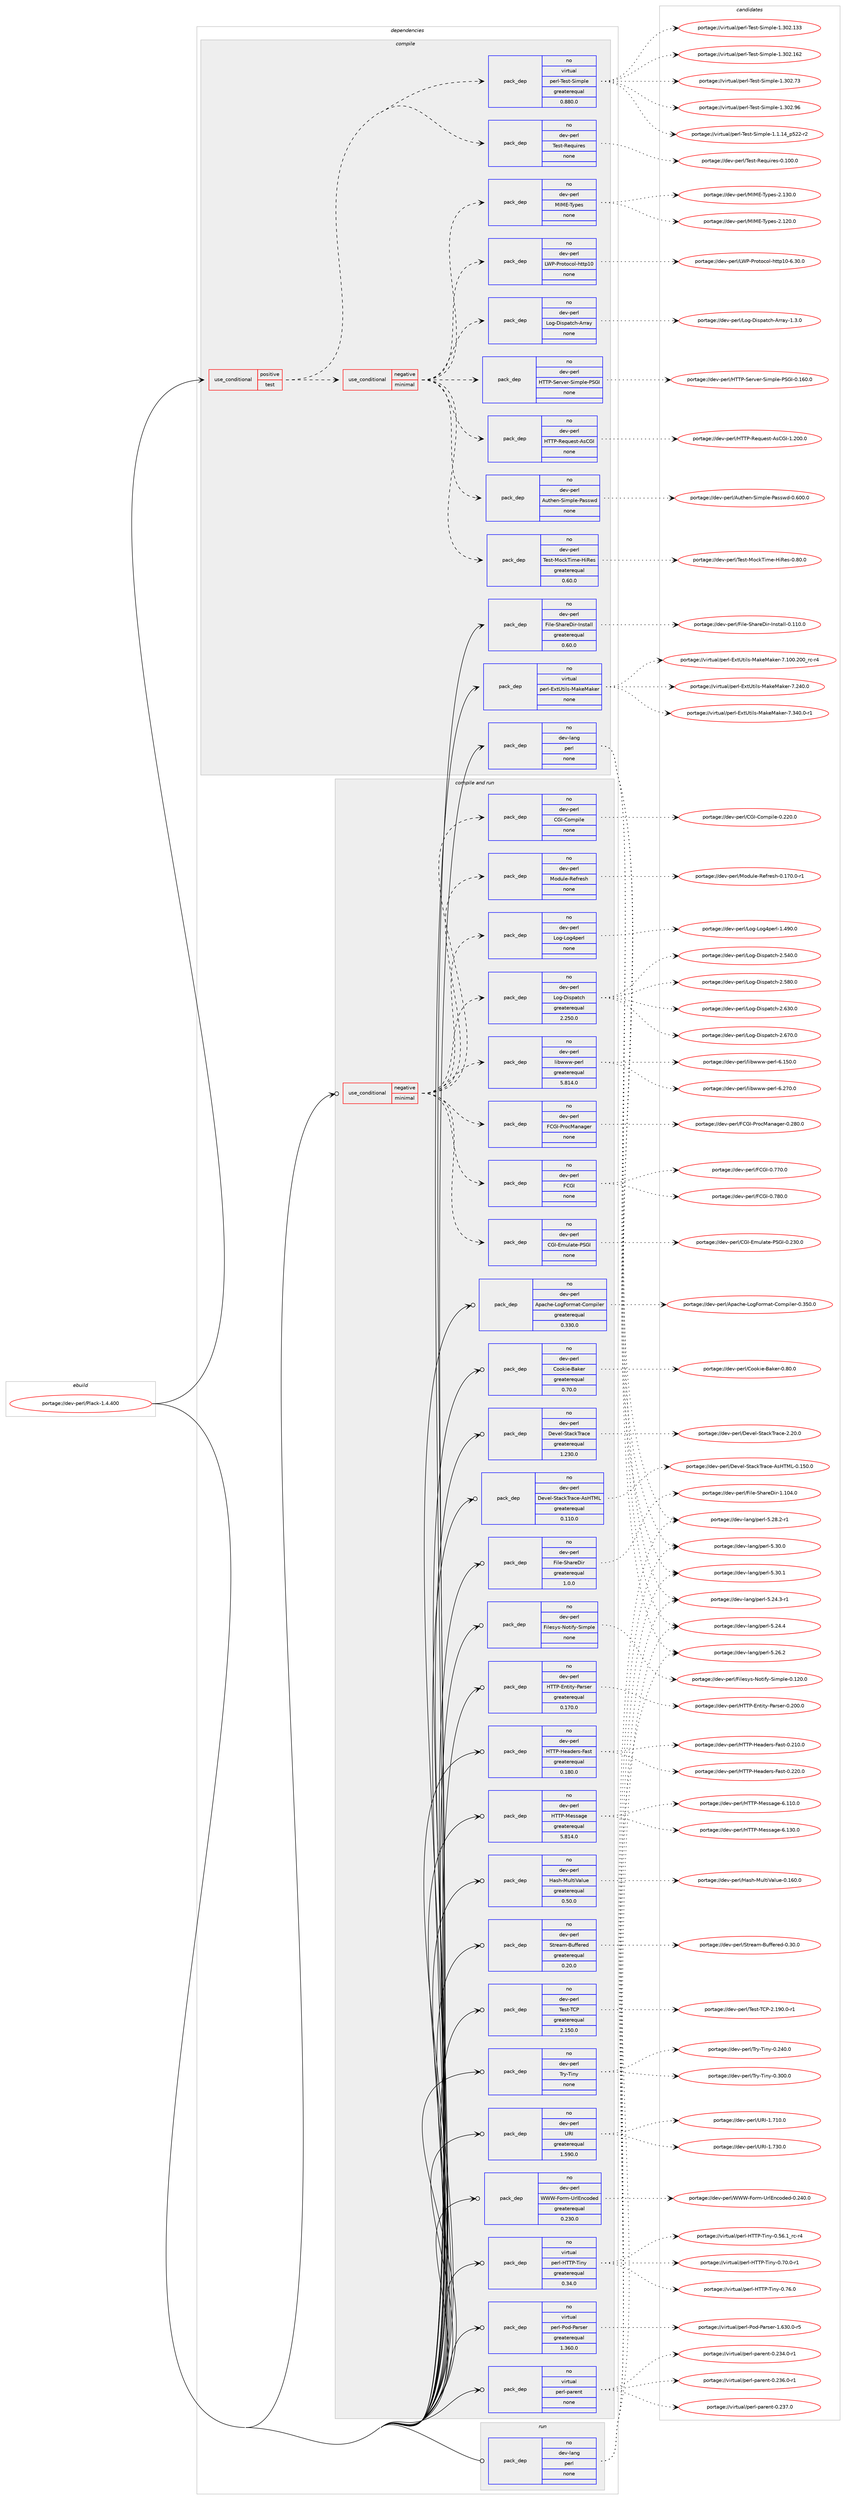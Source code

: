 digraph prolog {

# *************
# Graph options
# *************

newrank=true;
concentrate=true;
compound=true;
graph [rankdir=LR,fontname=Helvetica,fontsize=10,ranksep=1.5];#, ranksep=2.5, nodesep=0.2];
edge  [arrowhead=vee];
node  [fontname=Helvetica,fontsize=10];

# **********
# The ebuild
# **********

subgraph cluster_leftcol {
color=gray;
rank=same;
label=<<i>ebuild</i>>;
id [label="portage://dev-perl/Plack-1.4.400", color=red, width=4, href="../dev-perl/Plack-1.4.400.svg"];
}

# ****************
# The dependencies
# ****************

subgraph cluster_midcol {
color=gray;
label=<<i>dependencies</i>>;
subgraph cluster_compile {
fillcolor="#eeeeee";
style=filled;
label=<<i>compile</i>>;
subgraph cond23510 {
dependency119393 [label=<<TABLE BORDER="0" CELLBORDER="1" CELLSPACING="0" CELLPADDING="4"><TR><TD ROWSPAN="3" CELLPADDING="10">use_conditional</TD></TR><TR><TD>positive</TD></TR><TR><TD>test</TD></TR></TABLE>>, shape=none, color=red];
subgraph cond23511 {
dependency119394 [label=<<TABLE BORDER="0" CELLBORDER="1" CELLSPACING="0" CELLPADDING="4"><TR><TD ROWSPAN="3" CELLPADDING="10">use_conditional</TD></TR><TR><TD>negative</TD></TR><TR><TD>minimal</TD></TR></TABLE>>, shape=none, color=red];
subgraph pack92689 {
dependency119395 [label=<<TABLE BORDER="0" CELLBORDER="1" CELLSPACING="0" CELLPADDING="4" WIDTH="220"><TR><TD ROWSPAN="6" CELLPADDING="30">pack_dep</TD></TR><TR><TD WIDTH="110">no</TD></TR><TR><TD>dev-perl</TD></TR><TR><TD>Authen-Simple-Passwd</TD></TR><TR><TD>none</TD></TR><TR><TD></TD></TR></TABLE>>, shape=none, color=blue];
}
dependency119394:e -> dependency119395:w [weight=20,style="dashed",arrowhead="vee"];
subgraph pack92690 {
dependency119396 [label=<<TABLE BORDER="0" CELLBORDER="1" CELLSPACING="0" CELLPADDING="4" WIDTH="220"><TR><TD ROWSPAN="6" CELLPADDING="30">pack_dep</TD></TR><TR><TD WIDTH="110">no</TD></TR><TR><TD>dev-perl</TD></TR><TR><TD>HTTP-Request-AsCGI</TD></TR><TR><TD>none</TD></TR><TR><TD></TD></TR></TABLE>>, shape=none, color=blue];
}
dependency119394:e -> dependency119396:w [weight=20,style="dashed",arrowhead="vee"];
subgraph pack92691 {
dependency119397 [label=<<TABLE BORDER="0" CELLBORDER="1" CELLSPACING="0" CELLPADDING="4" WIDTH="220"><TR><TD ROWSPAN="6" CELLPADDING="30">pack_dep</TD></TR><TR><TD WIDTH="110">no</TD></TR><TR><TD>dev-perl</TD></TR><TR><TD>HTTP-Server-Simple-PSGI</TD></TR><TR><TD>none</TD></TR><TR><TD></TD></TR></TABLE>>, shape=none, color=blue];
}
dependency119394:e -> dependency119397:w [weight=20,style="dashed",arrowhead="vee"];
subgraph pack92692 {
dependency119398 [label=<<TABLE BORDER="0" CELLBORDER="1" CELLSPACING="0" CELLPADDING="4" WIDTH="220"><TR><TD ROWSPAN="6" CELLPADDING="30">pack_dep</TD></TR><TR><TD WIDTH="110">no</TD></TR><TR><TD>dev-perl</TD></TR><TR><TD>Log-Dispatch-Array</TD></TR><TR><TD>none</TD></TR><TR><TD></TD></TR></TABLE>>, shape=none, color=blue];
}
dependency119394:e -> dependency119398:w [weight=20,style="dashed",arrowhead="vee"];
subgraph pack92693 {
dependency119399 [label=<<TABLE BORDER="0" CELLBORDER="1" CELLSPACING="0" CELLPADDING="4" WIDTH="220"><TR><TD ROWSPAN="6" CELLPADDING="30">pack_dep</TD></TR><TR><TD WIDTH="110">no</TD></TR><TR><TD>dev-perl</TD></TR><TR><TD>LWP-Protocol-http10</TD></TR><TR><TD>none</TD></TR><TR><TD></TD></TR></TABLE>>, shape=none, color=blue];
}
dependency119394:e -> dependency119399:w [weight=20,style="dashed",arrowhead="vee"];
subgraph pack92694 {
dependency119400 [label=<<TABLE BORDER="0" CELLBORDER="1" CELLSPACING="0" CELLPADDING="4" WIDTH="220"><TR><TD ROWSPAN="6" CELLPADDING="30">pack_dep</TD></TR><TR><TD WIDTH="110">no</TD></TR><TR><TD>dev-perl</TD></TR><TR><TD>MIME-Types</TD></TR><TR><TD>none</TD></TR><TR><TD></TD></TR></TABLE>>, shape=none, color=blue];
}
dependency119394:e -> dependency119400:w [weight=20,style="dashed",arrowhead="vee"];
subgraph pack92695 {
dependency119401 [label=<<TABLE BORDER="0" CELLBORDER="1" CELLSPACING="0" CELLPADDING="4" WIDTH="220"><TR><TD ROWSPAN="6" CELLPADDING="30">pack_dep</TD></TR><TR><TD WIDTH="110">no</TD></TR><TR><TD>dev-perl</TD></TR><TR><TD>Test-MockTime-HiRes</TD></TR><TR><TD>greaterequal</TD></TR><TR><TD>0.60.0</TD></TR></TABLE>>, shape=none, color=blue];
}
dependency119394:e -> dependency119401:w [weight=20,style="dashed",arrowhead="vee"];
}
dependency119393:e -> dependency119394:w [weight=20,style="dashed",arrowhead="vee"];
subgraph pack92696 {
dependency119402 [label=<<TABLE BORDER="0" CELLBORDER="1" CELLSPACING="0" CELLPADDING="4" WIDTH="220"><TR><TD ROWSPAN="6" CELLPADDING="30">pack_dep</TD></TR><TR><TD WIDTH="110">no</TD></TR><TR><TD>dev-perl</TD></TR><TR><TD>Test-Requires</TD></TR><TR><TD>none</TD></TR><TR><TD></TD></TR></TABLE>>, shape=none, color=blue];
}
dependency119393:e -> dependency119402:w [weight=20,style="dashed",arrowhead="vee"];
subgraph pack92697 {
dependency119403 [label=<<TABLE BORDER="0" CELLBORDER="1" CELLSPACING="0" CELLPADDING="4" WIDTH="220"><TR><TD ROWSPAN="6" CELLPADDING="30">pack_dep</TD></TR><TR><TD WIDTH="110">no</TD></TR><TR><TD>virtual</TD></TR><TR><TD>perl-Test-Simple</TD></TR><TR><TD>greaterequal</TD></TR><TR><TD>0.880.0</TD></TR></TABLE>>, shape=none, color=blue];
}
dependency119393:e -> dependency119403:w [weight=20,style="dashed",arrowhead="vee"];
}
id:e -> dependency119393:w [weight=20,style="solid",arrowhead="vee"];
subgraph pack92698 {
dependency119404 [label=<<TABLE BORDER="0" CELLBORDER="1" CELLSPACING="0" CELLPADDING="4" WIDTH="220"><TR><TD ROWSPAN="6" CELLPADDING="30">pack_dep</TD></TR><TR><TD WIDTH="110">no</TD></TR><TR><TD>dev-lang</TD></TR><TR><TD>perl</TD></TR><TR><TD>none</TD></TR><TR><TD></TD></TR></TABLE>>, shape=none, color=blue];
}
id:e -> dependency119404:w [weight=20,style="solid",arrowhead="vee"];
subgraph pack92699 {
dependency119405 [label=<<TABLE BORDER="0" CELLBORDER="1" CELLSPACING="0" CELLPADDING="4" WIDTH="220"><TR><TD ROWSPAN="6" CELLPADDING="30">pack_dep</TD></TR><TR><TD WIDTH="110">no</TD></TR><TR><TD>dev-perl</TD></TR><TR><TD>File-ShareDir-Install</TD></TR><TR><TD>greaterequal</TD></TR><TR><TD>0.60.0</TD></TR></TABLE>>, shape=none, color=blue];
}
id:e -> dependency119405:w [weight=20,style="solid",arrowhead="vee"];
subgraph pack92700 {
dependency119406 [label=<<TABLE BORDER="0" CELLBORDER="1" CELLSPACING="0" CELLPADDING="4" WIDTH="220"><TR><TD ROWSPAN="6" CELLPADDING="30">pack_dep</TD></TR><TR><TD WIDTH="110">no</TD></TR><TR><TD>virtual</TD></TR><TR><TD>perl-ExtUtils-MakeMaker</TD></TR><TR><TD>none</TD></TR><TR><TD></TD></TR></TABLE>>, shape=none, color=blue];
}
id:e -> dependency119406:w [weight=20,style="solid",arrowhead="vee"];
}
subgraph cluster_compileandrun {
fillcolor="#eeeeee";
style=filled;
label=<<i>compile and run</i>>;
subgraph cond23512 {
dependency119407 [label=<<TABLE BORDER="0" CELLBORDER="1" CELLSPACING="0" CELLPADDING="4"><TR><TD ROWSPAN="3" CELLPADDING="10">use_conditional</TD></TR><TR><TD>negative</TD></TR><TR><TD>minimal</TD></TR></TABLE>>, shape=none, color=red];
subgraph pack92701 {
dependency119408 [label=<<TABLE BORDER="0" CELLBORDER="1" CELLSPACING="0" CELLPADDING="4" WIDTH="220"><TR><TD ROWSPAN="6" CELLPADDING="30">pack_dep</TD></TR><TR><TD WIDTH="110">no</TD></TR><TR><TD>dev-perl</TD></TR><TR><TD>CGI-Compile</TD></TR><TR><TD>none</TD></TR><TR><TD></TD></TR></TABLE>>, shape=none, color=blue];
}
dependency119407:e -> dependency119408:w [weight=20,style="dashed",arrowhead="vee"];
subgraph pack92702 {
dependency119409 [label=<<TABLE BORDER="0" CELLBORDER="1" CELLSPACING="0" CELLPADDING="4" WIDTH="220"><TR><TD ROWSPAN="6" CELLPADDING="30">pack_dep</TD></TR><TR><TD WIDTH="110">no</TD></TR><TR><TD>dev-perl</TD></TR><TR><TD>CGI-Emulate-PSGI</TD></TR><TR><TD>none</TD></TR><TR><TD></TD></TR></TABLE>>, shape=none, color=blue];
}
dependency119407:e -> dependency119409:w [weight=20,style="dashed",arrowhead="vee"];
subgraph pack92703 {
dependency119410 [label=<<TABLE BORDER="0" CELLBORDER="1" CELLSPACING="0" CELLPADDING="4" WIDTH="220"><TR><TD ROWSPAN="6" CELLPADDING="30">pack_dep</TD></TR><TR><TD WIDTH="110">no</TD></TR><TR><TD>dev-perl</TD></TR><TR><TD>FCGI</TD></TR><TR><TD>none</TD></TR><TR><TD></TD></TR></TABLE>>, shape=none, color=blue];
}
dependency119407:e -> dependency119410:w [weight=20,style="dashed",arrowhead="vee"];
subgraph pack92704 {
dependency119411 [label=<<TABLE BORDER="0" CELLBORDER="1" CELLSPACING="0" CELLPADDING="4" WIDTH="220"><TR><TD ROWSPAN="6" CELLPADDING="30">pack_dep</TD></TR><TR><TD WIDTH="110">no</TD></TR><TR><TD>dev-perl</TD></TR><TR><TD>FCGI-ProcManager</TD></TR><TR><TD>none</TD></TR><TR><TD></TD></TR></TABLE>>, shape=none, color=blue];
}
dependency119407:e -> dependency119411:w [weight=20,style="dashed",arrowhead="vee"];
subgraph pack92705 {
dependency119412 [label=<<TABLE BORDER="0" CELLBORDER="1" CELLSPACING="0" CELLPADDING="4" WIDTH="220"><TR><TD ROWSPAN="6" CELLPADDING="30">pack_dep</TD></TR><TR><TD WIDTH="110">no</TD></TR><TR><TD>dev-perl</TD></TR><TR><TD>libwww-perl</TD></TR><TR><TD>greaterequal</TD></TR><TR><TD>5.814.0</TD></TR></TABLE>>, shape=none, color=blue];
}
dependency119407:e -> dependency119412:w [weight=20,style="dashed",arrowhead="vee"];
subgraph pack92706 {
dependency119413 [label=<<TABLE BORDER="0" CELLBORDER="1" CELLSPACING="0" CELLPADDING="4" WIDTH="220"><TR><TD ROWSPAN="6" CELLPADDING="30">pack_dep</TD></TR><TR><TD WIDTH="110">no</TD></TR><TR><TD>dev-perl</TD></TR><TR><TD>Log-Dispatch</TD></TR><TR><TD>greaterequal</TD></TR><TR><TD>2.250.0</TD></TR></TABLE>>, shape=none, color=blue];
}
dependency119407:e -> dependency119413:w [weight=20,style="dashed",arrowhead="vee"];
subgraph pack92707 {
dependency119414 [label=<<TABLE BORDER="0" CELLBORDER="1" CELLSPACING="0" CELLPADDING="4" WIDTH="220"><TR><TD ROWSPAN="6" CELLPADDING="30">pack_dep</TD></TR><TR><TD WIDTH="110">no</TD></TR><TR><TD>dev-perl</TD></TR><TR><TD>Log-Log4perl</TD></TR><TR><TD>none</TD></TR><TR><TD></TD></TR></TABLE>>, shape=none, color=blue];
}
dependency119407:e -> dependency119414:w [weight=20,style="dashed",arrowhead="vee"];
subgraph pack92708 {
dependency119415 [label=<<TABLE BORDER="0" CELLBORDER="1" CELLSPACING="0" CELLPADDING="4" WIDTH="220"><TR><TD ROWSPAN="6" CELLPADDING="30">pack_dep</TD></TR><TR><TD WIDTH="110">no</TD></TR><TR><TD>dev-perl</TD></TR><TR><TD>Module-Refresh</TD></TR><TR><TD>none</TD></TR><TR><TD></TD></TR></TABLE>>, shape=none, color=blue];
}
dependency119407:e -> dependency119415:w [weight=20,style="dashed",arrowhead="vee"];
}
id:e -> dependency119407:w [weight=20,style="solid",arrowhead="odotvee"];
subgraph pack92709 {
dependency119416 [label=<<TABLE BORDER="0" CELLBORDER="1" CELLSPACING="0" CELLPADDING="4" WIDTH="220"><TR><TD ROWSPAN="6" CELLPADDING="30">pack_dep</TD></TR><TR><TD WIDTH="110">no</TD></TR><TR><TD>dev-perl</TD></TR><TR><TD>Apache-LogFormat-Compiler</TD></TR><TR><TD>greaterequal</TD></TR><TR><TD>0.330.0</TD></TR></TABLE>>, shape=none, color=blue];
}
id:e -> dependency119416:w [weight=20,style="solid",arrowhead="odotvee"];
subgraph pack92710 {
dependency119417 [label=<<TABLE BORDER="0" CELLBORDER="1" CELLSPACING="0" CELLPADDING="4" WIDTH="220"><TR><TD ROWSPAN="6" CELLPADDING="30">pack_dep</TD></TR><TR><TD WIDTH="110">no</TD></TR><TR><TD>dev-perl</TD></TR><TR><TD>Cookie-Baker</TD></TR><TR><TD>greaterequal</TD></TR><TR><TD>0.70.0</TD></TR></TABLE>>, shape=none, color=blue];
}
id:e -> dependency119417:w [weight=20,style="solid",arrowhead="odotvee"];
subgraph pack92711 {
dependency119418 [label=<<TABLE BORDER="0" CELLBORDER="1" CELLSPACING="0" CELLPADDING="4" WIDTH="220"><TR><TD ROWSPAN="6" CELLPADDING="30">pack_dep</TD></TR><TR><TD WIDTH="110">no</TD></TR><TR><TD>dev-perl</TD></TR><TR><TD>Devel-StackTrace</TD></TR><TR><TD>greaterequal</TD></TR><TR><TD>1.230.0</TD></TR></TABLE>>, shape=none, color=blue];
}
id:e -> dependency119418:w [weight=20,style="solid",arrowhead="odotvee"];
subgraph pack92712 {
dependency119419 [label=<<TABLE BORDER="0" CELLBORDER="1" CELLSPACING="0" CELLPADDING="4" WIDTH="220"><TR><TD ROWSPAN="6" CELLPADDING="30">pack_dep</TD></TR><TR><TD WIDTH="110">no</TD></TR><TR><TD>dev-perl</TD></TR><TR><TD>Devel-StackTrace-AsHTML</TD></TR><TR><TD>greaterequal</TD></TR><TR><TD>0.110.0</TD></TR></TABLE>>, shape=none, color=blue];
}
id:e -> dependency119419:w [weight=20,style="solid",arrowhead="odotvee"];
subgraph pack92713 {
dependency119420 [label=<<TABLE BORDER="0" CELLBORDER="1" CELLSPACING="0" CELLPADDING="4" WIDTH="220"><TR><TD ROWSPAN="6" CELLPADDING="30">pack_dep</TD></TR><TR><TD WIDTH="110">no</TD></TR><TR><TD>dev-perl</TD></TR><TR><TD>File-ShareDir</TD></TR><TR><TD>greaterequal</TD></TR><TR><TD>1.0.0</TD></TR></TABLE>>, shape=none, color=blue];
}
id:e -> dependency119420:w [weight=20,style="solid",arrowhead="odotvee"];
subgraph pack92714 {
dependency119421 [label=<<TABLE BORDER="0" CELLBORDER="1" CELLSPACING="0" CELLPADDING="4" WIDTH="220"><TR><TD ROWSPAN="6" CELLPADDING="30">pack_dep</TD></TR><TR><TD WIDTH="110">no</TD></TR><TR><TD>dev-perl</TD></TR><TR><TD>Filesys-Notify-Simple</TD></TR><TR><TD>none</TD></TR><TR><TD></TD></TR></TABLE>>, shape=none, color=blue];
}
id:e -> dependency119421:w [weight=20,style="solid",arrowhead="odotvee"];
subgraph pack92715 {
dependency119422 [label=<<TABLE BORDER="0" CELLBORDER="1" CELLSPACING="0" CELLPADDING="4" WIDTH="220"><TR><TD ROWSPAN="6" CELLPADDING="30">pack_dep</TD></TR><TR><TD WIDTH="110">no</TD></TR><TR><TD>dev-perl</TD></TR><TR><TD>HTTP-Entity-Parser</TD></TR><TR><TD>greaterequal</TD></TR><TR><TD>0.170.0</TD></TR></TABLE>>, shape=none, color=blue];
}
id:e -> dependency119422:w [weight=20,style="solid",arrowhead="odotvee"];
subgraph pack92716 {
dependency119423 [label=<<TABLE BORDER="0" CELLBORDER="1" CELLSPACING="0" CELLPADDING="4" WIDTH="220"><TR><TD ROWSPAN="6" CELLPADDING="30">pack_dep</TD></TR><TR><TD WIDTH="110">no</TD></TR><TR><TD>dev-perl</TD></TR><TR><TD>HTTP-Headers-Fast</TD></TR><TR><TD>greaterequal</TD></TR><TR><TD>0.180.0</TD></TR></TABLE>>, shape=none, color=blue];
}
id:e -> dependency119423:w [weight=20,style="solid",arrowhead="odotvee"];
subgraph pack92717 {
dependency119424 [label=<<TABLE BORDER="0" CELLBORDER="1" CELLSPACING="0" CELLPADDING="4" WIDTH="220"><TR><TD ROWSPAN="6" CELLPADDING="30">pack_dep</TD></TR><TR><TD WIDTH="110">no</TD></TR><TR><TD>dev-perl</TD></TR><TR><TD>HTTP-Message</TD></TR><TR><TD>greaterequal</TD></TR><TR><TD>5.814.0</TD></TR></TABLE>>, shape=none, color=blue];
}
id:e -> dependency119424:w [weight=20,style="solid",arrowhead="odotvee"];
subgraph pack92718 {
dependency119425 [label=<<TABLE BORDER="0" CELLBORDER="1" CELLSPACING="0" CELLPADDING="4" WIDTH="220"><TR><TD ROWSPAN="6" CELLPADDING="30">pack_dep</TD></TR><TR><TD WIDTH="110">no</TD></TR><TR><TD>dev-perl</TD></TR><TR><TD>Hash-MultiValue</TD></TR><TR><TD>greaterequal</TD></TR><TR><TD>0.50.0</TD></TR></TABLE>>, shape=none, color=blue];
}
id:e -> dependency119425:w [weight=20,style="solid",arrowhead="odotvee"];
subgraph pack92719 {
dependency119426 [label=<<TABLE BORDER="0" CELLBORDER="1" CELLSPACING="0" CELLPADDING="4" WIDTH="220"><TR><TD ROWSPAN="6" CELLPADDING="30">pack_dep</TD></TR><TR><TD WIDTH="110">no</TD></TR><TR><TD>dev-perl</TD></TR><TR><TD>Stream-Buffered</TD></TR><TR><TD>greaterequal</TD></TR><TR><TD>0.20.0</TD></TR></TABLE>>, shape=none, color=blue];
}
id:e -> dependency119426:w [weight=20,style="solid",arrowhead="odotvee"];
subgraph pack92720 {
dependency119427 [label=<<TABLE BORDER="0" CELLBORDER="1" CELLSPACING="0" CELLPADDING="4" WIDTH="220"><TR><TD ROWSPAN="6" CELLPADDING="30">pack_dep</TD></TR><TR><TD WIDTH="110">no</TD></TR><TR><TD>dev-perl</TD></TR><TR><TD>Test-TCP</TD></TR><TR><TD>greaterequal</TD></TR><TR><TD>2.150.0</TD></TR></TABLE>>, shape=none, color=blue];
}
id:e -> dependency119427:w [weight=20,style="solid",arrowhead="odotvee"];
subgraph pack92721 {
dependency119428 [label=<<TABLE BORDER="0" CELLBORDER="1" CELLSPACING="0" CELLPADDING="4" WIDTH="220"><TR><TD ROWSPAN="6" CELLPADDING="30">pack_dep</TD></TR><TR><TD WIDTH="110">no</TD></TR><TR><TD>dev-perl</TD></TR><TR><TD>Try-Tiny</TD></TR><TR><TD>none</TD></TR><TR><TD></TD></TR></TABLE>>, shape=none, color=blue];
}
id:e -> dependency119428:w [weight=20,style="solid",arrowhead="odotvee"];
subgraph pack92722 {
dependency119429 [label=<<TABLE BORDER="0" CELLBORDER="1" CELLSPACING="0" CELLPADDING="4" WIDTH="220"><TR><TD ROWSPAN="6" CELLPADDING="30">pack_dep</TD></TR><TR><TD WIDTH="110">no</TD></TR><TR><TD>dev-perl</TD></TR><TR><TD>URI</TD></TR><TR><TD>greaterequal</TD></TR><TR><TD>1.590.0</TD></TR></TABLE>>, shape=none, color=blue];
}
id:e -> dependency119429:w [weight=20,style="solid",arrowhead="odotvee"];
subgraph pack92723 {
dependency119430 [label=<<TABLE BORDER="0" CELLBORDER="1" CELLSPACING="0" CELLPADDING="4" WIDTH="220"><TR><TD ROWSPAN="6" CELLPADDING="30">pack_dep</TD></TR><TR><TD WIDTH="110">no</TD></TR><TR><TD>dev-perl</TD></TR><TR><TD>WWW-Form-UrlEncoded</TD></TR><TR><TD>greaterequal</TD></TR><TR><TD>0.230.0</TD></TR></TABLE>>, shape=none, color=blue];
}
id:e -> dependency119430:w [weight=20,style="solid",arrowhead="odotvee"];
subgraph pack92724 {
dependency119431 [label=<<TABLE BORDER="0" CELLBORDER="1" CELLSPACING="0" CELLPADDING="4" WIDTH="220"><TR><TD ROWSPAN="6" CELLPADDING="30">pack_dep</TD></TR><TR><TD WIDTH="110">no</TD></TR><TR><TD>virtual</TD></TR><TR><TD>perl-HTTP-Tiny</TD></TR><TR><TD>greaterequal</TD></TR><TR><TD>0.34.0</TD></TR></TABLE>>, shape=none, color=blue];
}
id:e -> dependency119431:w [weight=20,style="solid",arrowhead="odotvee"];
subgraph pack92725 {
dependency119432 [label=<<TABLE BORDER="0" CELLBORDER="1" CELLSPACING="0" CELLPADDING="4" WIDTH="220"><TR><TD ROWSPAN="6" CELLPADDING="30">pack_dep</TD></TR><TR><TD WIDTH="110">no</TD></TR><TR><TD>virtual</TD></TR><TR><TD>perl-Pod-Parser</TD></TR><TR><TD>greaterequal</TD></TR><TR><TD>1.360.0</TD></TR></TABLE>>, shape=none, color=blue];
}
id:e -> dependency119432:w [weight=20,style="solid",arrowhead="odotvee"];
subgraph pack92726 {
dependency119433 [label=<<TABLE BORDER="0" CELLBORDER="1" CELLSPACING="0" CELLPADDING="4" WIDTH="220"><TR><TD ROWSPAN="6" CELLPADDING="30">pack_dep</TD></TR><TR><TD WIDTH="110">no</TD></TR><TR><TD>virtual</TD></TR><TR><TD>perl-parent</TD></TR><TR><TD>none</TD></TR><TR><TD></TD></TR></TABLE>>, shape=none, color=blue];
}
id:e -> dependency119433:w [weight=20,style="solid",arrowhead="odotvee"];
}
subgraph cluster_run {
fillcolor="#eeeeee";
style=filled;
label=<<i>run</i>>;
subgraph pack92727 {
dependency119434 [label=<<TABLE BORDER="0" CELLBORDER="1" CELLSPACING="0" CELLPADDING="4" WIDTH="220"><TR><TD ROWSPAN="6" CELLPADDING="30">pack_dep</TD></TR><TR><TD WIDTH="110">no</TD></TR><TR><TD>dev-lang</TD></TR><TR><TD>perl</TD></TR><TR><TD>none</TD></TR><TR><TD></TD></TR></TABLE>>, shape=none, color=blue];
}
id:e -> dependency119434:w [weight=20,style="solid",arrowhead="odot"];
}
}

# **************
# The candidates
# **************

subgraph cluster_choices {
rank=same;
color=gray;
label=<<i>candidates</i>>;

subgraph choice92689 {
color=black;
nodesep=1;
choiceportage10010111845112101114108476511711610410111045831051091121081014580971151151191004548465448484648 [label="portage://dev-perl/Authen-Simple-Passwd-0.600.0", color=red, width=4,href="../dev-perl/Authen-Simple-Passwd-0.600.0.svg"];
dependency119395:e -> choiceportage10010111845112101114108476511711610410111045831051091121081014580971151151191004548465448484648:w [style=dotted,weight="100"];
}
subgraph choice92690 {
color=black;
nodesep=1;
choiceportage100101118451121011141084772848480458210111311710111511645651156771734549465048484648 [label="portage://dev-perl/HTTP-Request-AsCGI-1.200.0", color=red, width=4,href="../dev-perl/HTTP-Request-AsCGI-1.200.0.svg"];
dependency119396:e -> choiceportage100101118451121011141084772848480458210111311710111511645651156771734549465048484648:w [style=dotted,weight="100"];
}
subgraph choice92691 {
color=black;
nodesep=1;
choiceportage1001011184511210111410847728484804583101114118101114458310510911210810145808371734548464954484648 [label="portage://dev-perl/HTTP-Server-Simple-PSGI-0.160.0", color=red, width=4,href="../dev-perl/HTTP-Server-Simple-PSGI-0.160.0.svg"];
dependency119397:e -> choiceportage1001011184511210111410847728484804583101114118101114458310510911210810145808371734548464954484648:w [style=dotted,weight="100"];
}
subgraph choice92692 {
color=black;
nodesep=1;
choiceportage10010111845112101114108477611110345681051151129711699104456511411497121454946514648 [label="portage://dev-perl/Log-Dispatch-Array-1.3.0", color=red, width=4,href="../dev-perl/Log-Dispatch-Array-1.3.0.svg"];
dependency119398:e -> choiceportage10010111845112101114108477611110345681051151129711699104456511411497121454946514648:w [style=dotted,weight="100"];
}
subgraph choice92693 {
color=black;
nodesep=1;
choiceportage100101118451121011141084776878045801141111161119911110845104116116112494845544651484648 [label="portage://dev-perl/LWP-Protocol-http10-6.30.0", color=red, width=4,href="../dev-perl/LWP-Protocol-http10-6.30.0.svg"];
dependency119399:e -> choiceportage100101118451121011141084776878045801141111161119911110845104116116112494845544651484648:w [style=dotted,weight="100"];
}
subgraph choice92694 {
color=black;
nodesep=1;
choiceportage10010111845112101114108477773776945841211121011154550464950484648 [label="portage://dev-perl/MIME-Types-2.120.0", color=red, width=4,href="../dev-perl/MIME-Types-2.120.0.svg"];
choiceportage10010111845112101114108477773776945841211121011154550464951484648 [label="portage://dev-perl/MIME-Types-2.130.0", color=red, width=4,href="../dev-perl/MIME-Types-2.130.0.svg"];
dependency119400:e -> choiceportage10010111845112101114108477773776945841211121011154550464950484648:w [style=dotted,weight="100"];
dependency119400:e -> choiceportage10010111845112101114108477773776945841211121011154550464951484648:w [style=dotted,weight="100"];
}
subgraph choice92695 {
color=black;
nodesep=1;
choiceportage1001011184511210111410847841011151164577111991078410510910145721058210111545484656484648 [label="portage://dev-perl/Test-MockTime-HiRes-0.80.0", color=red, width=4,href="../dev-perl/Test-MockTime-HiRes-0.80.0.svg"];
dependency119401:e -> choiceportage1001011184511210111410847841011151164577111991078410510910145721058210111545484656484648:w [style=dotted,weight="100"];
}
subgraph choice92696 {
color=black;
nodesep=1;
choiceportage10010111845112101114108478410111511645821011131171051141011154548464948484648 [label="portage://dev-perl/Test-Requires-0.100.0", color=red, width=4,href="../dev-perl/Test-Requires-0.100.0.svg"];
dependency119402:e -> choiceportage10010111845112101114108478410111511645821011131171051141011154548464948484648:w [style=dotted,weight="100"];
}
subgraph choice92697 {
color=black;
nodesep=1;
choiceportage11810511411611797108471121011141084584101115116458310510911210810145494649464952951125350504511450 [label="portage://virtual/perl-Test-Simple-1.1.14_p522-r2", color=red, width=4,href="../virtual/perl-Test-Simple-1.1.14_p522-r2.svg"];
choiceportage11810511411611797108471121011141084584101115116458310510911210810145494651485046495151 [label="portage://virtual/perl-Test-Simple-1.302.133", color=red, width=4,href="../virtual/perl-Test-Simple-1.302.133.svg"];
choiceportage11810511411611797108471121011141084584101115116458310510911210810145494651485046495450 [label="portage://virtual/perl-Test-Simple-1.302.162", color=red, width=4,href="../virtual/perl-Test-Simple-1.302.162.svg"];
choiceportage118105114116117971084711210111410845841011151164583105109112108101454946514850465551 [label="portage://virtual/perl-Test-Simple-1.302.73", color=red, width=4,href="../virtual/perl-Test-Simple-1.302.73.svg"];
choiceportage118105114116117971084711210111410845841011151164583105109112108101454946514850465754 [label="portage://virtual/perl-Test-Simple-1.302.96", color=red, width=4,href="../virtual/perl-Test-Simple-1.302.96.svg"];
dependency119403:e -> choiceportage11810511411611797108471121011141084584101115116458310510911210810145494649464952951125350504511450:w [style=dotted,weight="100"];
dependency119403:e -> choiceportage11810511411611797108471121011141084584101115116458310510911210810145494651485046495151:w [style=dotted,weight="100"];
dependency119403:e -> choiceportage11810511411611797108471121011141084584101115116458310510911210810145494651485046495450:w [style=dotted,weight="100"];
dependency119403:e -> choiceportage118105114116117971084711210111410845841011151164583105109112108101454946514850465551:w [style=dotted,weight="100"];
dependency119403:e -> choiceportage118105114116117971084711210111410845841011151164583105109112108101454946514850465754:w [style=dotted,weight="100"];
}
subgraph choice92698 {
color=black;
nodesep=1;
choiceportage100101118451089711010347112101114108455346505246514511449 [label="portage://dev-lang/perl-5.24.3-r1", color=red, width=4,href="../dev-lang/perl-5.24.3-r1.svg"];
choiceportage10010111845108971101034711210111410845534650524652 [label="portage://dev-lang/perl-5.24.4", color=red, width=4,href="../dev-lang/perl-5.24.4.svg"];
choiceportage10010111845108971101034711210111410845534650544650 [label="portage://dev-lang/perl-5.26.2", color=red, width=4,href="../dev-lang/perl-5.26.2.svg"];
choiceportage100101118451089711010347112101114108455346505646504511449 [label="portage://dev-lang/perl-5.28.2-r1", color=red, width=4,href="../dev-lang/perl-5.28.2-r1.svg"];
choiceportage10010111845108971101034711210111410845534651484648 [label="portage://dev-lang/perl-5.30.0", color=red, width=4,href="../dev-lang/perl-5.30.0.svg"];
choiceportage10010111845108971101034711210111410845534651484649 [label="portage://dev-lang/perl-5.30.1", color=red, width=4,href="../dev-lang/perl-5.30.1.svg"];
dependency119404:e -> choiceportage100101118451089711010347112101114108455346505246514511449:w [style=dotted,weight="100"];
dependency119404:e -> choiceportage10010111845108971101034711210111410845534650524652:w [style=dotted,weight="100"];
dependency119404:e -> choiceportage10010111845108971101034711210111410845534650544650:w [style=dotted,weight="100"];
dependency119404:e -> choiceportage100101118451089711010347112101114108455346505646504511449:w [style=dotted,weight="100"];
dependency119404:e -> choiceportage10010111845108971101034711210111410845534651484648:w [style=dotted,weight="100"];
dependency119404:e -> choiceportage10010111845108971101034711210111410845534651484649:w [style=dotted,weight="100"];
}
subgraph choice92699 {
color=black;
nodesep=1;
choiceportage100101118451121011141084770105108101458310497114101681051144573110115116971081084548464949484648 [label="portage://dev-perl/File-ShareDir-Install-0.110.0", color=red, width=4,href="../dev-perl/File-ShareDir-Install-0.110.0.svg"];
dependency119405:e -> choiceportage100101118451121011141084770105108101458310497114101681051144573110115116971081084548464949484648:w [style=dotted,weight="100"];
}
subgraph choice92700 {
color=black;
nodesep=1;
choiceportage118105114116117971084711210111410845691201168511610510811545779710710177971071011144555464948484650484895114994511452 [label="portage://virtual/perl-ExtUtils-MakeMaker-7.100.200_rc-r4", color=red, width=4,href="../virtual/perl-ExtUtils-MakeMaker-7.100.200_rc-r4.svg"];
choiceportage118105114116117971084711210111410845691201168511610510811545779710710177971071011144555465052484648 [label="portage://virtual/perl-ExtUtils-MakeMaker-7.240.0", color=red, width=4,href="../virtual/perl-ExtUtils-MakeMaker-7.240.0.svg"];
choiceportage1181051141161179710847112101114108456912011685116105108115457797107101779710710111445554651524846484511449 [label="portage://virtual/perl-ExtUtils-MakeMaker-7.340.0-r1", color=red, width=4,href="../virtual/perl-ExtUtils-MakeMaker-7.340.0-r1.svg"];
dependency119406:e -> choiceportage118105114116117971084711210111410845691201168511610510811545779710710177971071011144555464948484650484895114994511452:w [style=dotted,weight="100"];
dependency119406:e -> choiceportage118105114116117971084711210111410845691201168511610510811545779710710177971071011144555465052484648:w [style=dotted,weight="100"];
dependency119406:e -> choiceportage1181051141161179710847112101114108456912011685116105108115457797107101779710710111445554651524846484511449:w [style=dotted,weight="100"];
}
subgraph choice92701 {
color=black;
nodesep=1;
choiceportage100101118451121011141084767717345671111091121051081014548465050484648 [label="portage://dev-perl/CGI-Compile-0.220.0", color=red, width=4,href="../dev-perl/CGI-Compile-0.220.0.svg"];
dependency119408:e -> choiceportage100101118451121011141084767717345671111091121051081014548465050484648:w [style=dotted,weight="100"];
}
subgraph choice92702 {
color=black;
nodesep=1;
choiceportage100101118451121011141084767717345691091171089711610145808371734548465051484648 [label="portage://dev-perl/CGI-Emulate-PSGI-0.230.0", color=red, width=4,href="../dev-perl/CGI-Emulate-PSGI-0.230.0.svg"];
dependency119409:e -> choiceportage100101118451121011141084767717345691091171089711610145808371734548465051484648:w [style=dotted,weight="100"];
}
subgraph choice92703 {
color=black;
nodesep=1;
choiceportage1001011184511210111410847706771734548465555484648 [label="portage://dev-perl/FCGI-0.770.0", color=red, width=4,href="../dev-perl/FCGI-0.770.0.svg"];
choiceportage1001011184511210111410847706771734548465556484648 [label="portage://dev-perl/FCGI-0.780.0", color=red, width=4,href="../dev-perl/FCGI-0.780.0.svg"];
dependency119410:e -> choiceportage1001011184511210111410847706771734548465555484648:w [style=dotted,weight="100"];
dependency119410:e -> choiceportage1001011184511210111410847706771734548465556484648:w [style=dotted,weight="100"];
}
subgraph choice92704 {
color=black;
nodesep=1;
choiceportage1001011184511210111410847706771734580114111997797110971031011144548465056484648 [label="portage://dev-perl/FCGI-ProcManager-0.280.0", color=red, width=4,href="../dev-perl/FCGI-ProcManager-0.280.0.svg"];
dependency119411:e -> choiceportage1001011184511210111410847706771734580114111997797110971031011144548465056484648:w [style=dotted,weight="100"];
}
subgraph choice92705 {
color=black;
nodesep=1;
choiceportage100101118451121011141084710810598119119119451121011141084554464953484648 [label="portage://dev-perl/libwww-perl-6.150.0", color=red, width=4,href="../dev-perl/libwww-perl-6.150.0.svg"];
choiceportage100101118451121011141084710810598119119119451121011141084554465055484648 [label="portage://dev-perl/libwww-perl-6.270.0", color=red, width=4,href="../dev-perl/libwww-perl-6.270.0.svg"];
dependency119412:e -> choiceportage100101118451121011141084710810598119119119451121011141084554464953484648:w [style=dotted,weight="100"];
dependency119412:e -> choiceportage100101118451121011141084710810598119119119451121011141084554465055484648:w [style=dotted,weight="100"];
}
subgraph choice92706 {
color=black;
nodesep=1;
choiceportage100101118451121011141084776111103456810511511297116991044550465352484648 [label="portage://dev-perl/Log-Dispatch-2.540.0", color=red, width=4,href="../dev-perl/Log-Dispatch-2.540.0.svg"];
choiceportage100101118451121011141084776111103456810511511297116991044550465356484648 [label="portage://dev-perl/Log-Dispatch-2.580.0", color=red, width=4,href="../dev-perl/Log-Dispatch-2.580.0.svg"];
choiceportage100101118451121011141084776111103456810511511297116991044550465451484648 [label="portage://dev-perl/Log-Dispatch-2.630.0", color=red, width=4,href="../dev-perl/Log-Dispatch-2.630.0.svg"];
choiceportage100101118451121011141084776111103456810511511297116991044550465455484648 [label="portage://dev-perl/Log-Dispatch-2.670.0", color=red, width=4,href="../dev-perl/Log-Dispatch-2.670.0.svg"];
dependency119413:e -> choiceportage100101118451121011141084776111103456810511511297116991044550465352484648:w [style=dotted,weight="100"];
dependency119413:e -> choiceportage100101118451121011141084776111103456810511511297116991044550465356484648:w [style=dotted,weight="100"];
dependency119413:e -> choiceportage100101118451121011141084776111103456810511511297116991044550465451484648:w [style=dotted,weight="100"];
dependency119413:e -> choiceportage100101118451121011141084776111103456810511511297116991044550465455484648:w [style=dotted,weight="100"];
}
subgraph choice92707 {
color=black;
nodesep=1;
choiceportage1001011184511210111410847761111034576111103521121011141084549465257484648 [label="portage://dev-perl/Log-Log4perl-1.490.0", color=red, width=4,href="../dev-perl/Log-Log4perl-1.490.0.svg"];
dependency119414:e -> choiceportage1001011184511210111410847761111034576111103521121011141084549465257484648:w [style=dotted,weight="100"];
}
subgraph choice92708 {
color=black;
nodesep=1;
choiceportage100101118451121011141084777111100117108101458210110211410111510445484649554846484511449 [label="portage://dev-perl/Module-Refresh-0.170.0-r1", color=red, width=4,href="../dev-perl/Module-Refresh-0.170.0-r1.svg"];
dependency119415:e -> choiceportage100101118451121011141084777111100117108101458210110211410111510445484649554846484511449:w [style=dotted,weight="100"];
}
subgraph choice92709 {
color=black;
nodesep=1;
choiceportage10010111845112101114108476511297991041014576111103701111141099711645671111091121051081011144548465153484648 [label="portage://dev-perl/Apache-LogFormat-Compiler-0.350.0", color=red, width=4,href="../dev-perl/Apache-LogFormat-Compiler-0.350.0.svg"];
dependency119416:e -> choiceportage10010111845112101114108476511297991041014576111103701111141099711645671111091121051081011144548465153484648:w [style=dotted,weight="100"];
}
subgraph choice92710 {
color=black;
nodesep=1;
choiceportage10010111845112101114108476711111110710510145669710710111445484656484648 [label="portage://dev-perl/Cookie-Baker-0.80.0", color=red, width=4,href="../dev-perl/Cookie-Baker-0.80.0.svg"];
dependency119417:e -> choiceportage10010111845112101114108476711111110710510145669710710111445484656484648:w [style=dotted,weight="100"];
}
subgraph choice92711 {
color=black;
nodesep=1;
choiceportage1001011184511210111410847681011181011084583116979910784114979910145504650484648 [label="portage://dev-perl/Devel-StackTrace-2.20.0", color=red, width=4,href="../dev-perl/Devel-StackTrace-2.20.0.svg"];
dependency119418:e -> choiceportage1001011184511210111410847681011181011084583116979910784114979910145504650484648:w [style=dotted,weight="100"];
}
subgraph choice92712 {
color=black;
nodesep=1;
choiceportage100101118451121011141084768101118101108458311697991078411497991014565115728477764548464953484648 [label="portage://dev-perl/Devel-StackTrace-AsHTML-0.150.0", color=red, width=4,href="../dev-perl/Devel-StackTrace-AsHTML-0.150.0.svg"];
dependency119419:e -> choiceportage100101118451121011141084768101118101108458311697991078411497991014565115728477764548464953484648:w [style=dotted,weight="100"];
}
subgraph choice92713 {
color=black;
nodesep=1;
choiceportage100101118451121011141084770105108101458310497114101681051144549464948524648 [label="portage://dev-perl/File-ShareDir-1.104.0", color=red, width=4,href="../dev-perl/File-ShareDir-1.104.0.svg"];
dependency119420:e -> choiceportage100101118451121011141084770105108101458310497114101681051144549464948524648:w [style=dotted,weight="100"];
}
subgraph choice92714 {
color=black;
nodesep=1;
choiceportage100101118451121011141084770105108101115121115457811111610510212145831051091121081014548464950484648 [label="portage://dev-perl/Filesys-Notify-Simple-0.120.0", color=red, width=4,href="../dev-perl/Filesys-Notify-Simple-0.120.0.svg"];
dependency119421:e -> choiceportage100101118451121011141084770105108101115121115457811111610510212145831051091121081014548464950484648:w [style=dotted,weight="100"];
}
subgraph choice92715 {
color=black;
nodesep=1;
choiceportage10010111845112101114108477284848045691101161051161214580971141151011144548465048484648 [label="portage://dev-perl/HTTP-Entity-Parser-0.200.0", color=red, width=4,href="../dev-perl/HTTP-Entity-Parser-0.200.0.svg"];
dependency119422:e -> choiceportage10010111845112101114108477284848045691101161051161214580971141151011144548465048484648:w [style=dotted,weight="100"];
}
subgraph choice92716 {
color=black;
nodesep=1;
choiceportage1001011184511210111410847728484804572101971001011141154570971151164548465049484648 [label="portage://dev-perl/HTTP-Headers-Fast-0.210.0", color=red, width=4,href="../dev-perl/HTTP-Headers-Fast-0.210.0.svg"];
choiceportage1001011184511210111410847728484804572101971001011141154570971151164548465050484648 [label="portage://dev-perl/HTTP-Headers-Fast-0.220.0", color=red, width=4,href="../dev-perl/HTTP-Headers-Fast-0.220.0.svg"];
dependency119423:e -> choiceportage1001011184511210111410847728484804572101971001011141154570971151164548465049484648:w [style=dotted,weight="100"];
dependency119423:e -> choiceportage1001011184511210111410847728484804572101971001011141154570971151164548465050484648:w [style=dotted,weight="100"];
}
subgraph choice92717 {
color=black;
nodesep=1;
choiceportage1001011184511210111410847728484804577101115115971031014554464949484648 [label="portage://dev-perl/HTTP-Message-6.110.0", color=red, width=4,href="../dev-perl/HTTP-Message-6.110.0.svg"];
choiceportage1001011184511210111410847728484804577101115115971031014554464951484648 [label="portage://dev-perl/HTTP-Message-6.130.0", color=red, width=4,href="../dev-perl/HTTP-Message-6.130.0.svg"];
dependency119424:e -> choiceportage1001011184511210111410847728484804577101115115971031014554464949484648:w [style=dotted,weight="100"];
dependency119424:e -> choiceportage1001011184511210111410847728484804577101115115971031014554464951484648:w [style=dotted,weight="100"];
}
subgraph choice92718 {
color=black;
nodesep=1;
choiceportage10010111845112101114108477297115104457711710811610586971081171014548464954484648 [label="portage://dev-perl/Hash-MultiValue-0.160.0", color=red, width=4,href="../dev-perl/Hash-MultiValue-0.160.0.svg"];
dependency119425:e -> choiceportage10010111845112101114108477297115104457711710811610586971081171014548464954484648:w [style=dotted,weight="100"];
}
subgraph choice92719 {
color=black;
nodesep=1;
choiceportage10010111845112101114108478311611410197109456611710210210111410110045484651484648 [label="portage://dev-perl/Stream-Buffered-0.30.0", color=red, width=4,href="../dev-perl/Stream-Buffered-0.30.0.svg"];
dependency119426:e -> choiceportage10010111845112101114108478311611410197109456611710210210111410110045484651484648:w [style=dotted,weight="100"];
}
subgraph choice92720 {
color=black;
nodesep=1;
choiceportage1001011184511210111410847841011151164584678045504649574846484511449 [label="portage://dev-perl/Test-TCP-2.190.0-r1", color=red, width=4,href="../dev-perl/Test-TCP-2.190.0-r1.svg"];
dependency119427:e -> choiceportage1001011184511210111410847841011151164584678045504649574846484511449:w [style=dotted,weight="100"];
}
subgraph choice92721 {
color=black;
nodesep=1;
choiceportage10010111845112101114108478411412145841051101214548465052484648 [label="portage://dev-perl/Try-Tiny-0.240.0", color=red, width=4,href="../dev-perl/Try-Tiny-0.240.0.svg"];
choiceportage10010111845112101114108478411412145841051101214548465148484648 [label="portage://dev-perl/Try-Tiny-0.300.0", color=red, width=4,href="../dev-perl/Try-Tiny-0.300.0.svg"];
dependency119428:e -> choiceportage10010111845112101114108478411412145841051101214548465052484648:w [style=dotted,weight="100"];
dependency119428:e -> choiceportage10010111845112101114108478411412145841051101214548465148484648:w [style=dotted,weight="100"];
}
subgraph choice92722 {
color=black;
nodesep=1;
choiceportage10010111845112101114108478582734549465549484648 [label="portage://dev-perl/URI-1.710.0", color=red, width=4,href="../dev-perl/URI-1.710.0.svg"];
choiceportage10010111845112101114108478582734549465551484648 [label="portage://dev-perl/URI-1.730.0", color=red, width=4,href="../dev-perl/URI-1.730.0.svg"];
dependency119429:e -> choiceportage10010111845112101114108478582734549465549484648:w [style=dotted,weight="100"];
dependency119429:e -> choiceportage10010111845112101114108478582734549465551484648:w [style=dotted,weight="100"];
}
subgraph choice92723 {
color=black;
nodesep=1;
choiceportage10010111845112101114108478787874570111114109458511410869110991111001011004548465052484648 [label="portage://dev-perl/WWW-Form-UrlEncoded-0.240.0", color=red, width=4,href="../dev-perl/WWW-Form-UrlEncoded-0.240.0.svg"];
dependency119430:e -> choiceportage10010111845112101114108478787874570111114109458511410869110991111001011004548465052484648:w [style=dotted,weight="100"];
}
subgraph choice92724 {
color=black;
nodesep=1;
choiceportage1181051141161179710847112101114108457284848045841051101214548465354464995114994511452 [label="portage://virtual/perl-HTTP-Tiny-0.56.1_rc-r4", color=red, width=4,href="../virtual/perl-HTTP-Tiny-0.56.1_rc-r4.svg"];
choiceportage118105114116117971084711210111410845728484804584105110121454846554846484511449 [label="portage://virtual/perl-HTTP-Tiny-0.70.0-r1", color=red, width=4,href="../virtual/perl-HTTP-Tiny-0.70.0-r1.svg"];
choiceportage11810511411611797108471121011141084572848480458410511012145484655544648 [label="portage://virtual/perl-HTTP-Tiny-0.76.0", color=red, width=4,href="../virtual/perl-HTTP-Tiny-0.76.0.svg"];
dependency119431:e -> choiceportage1181051141161179710847112101114108457284848045841051101214548465354464995114994511452:w [style=dotted,weight="100"];
dependency119431:e -> choiceportage118105114116117971084711210111410845728484804584105110121454846554846484511449:w [style=dotted,weight="100"];
dependency119431:e -> choiceportage11810511411611797108471121011141084572848480458410511012145484655544648:w [style=dotted,weight="100"];
}
subgraph choice92725 {
color=black;
nodesep=1;
choiceportage1181051141161179710847112101114108458011110045809711411510111445494654514846484511453 [label="portage://virtual/perl-Pod-Parser-1.630.0-r5", color=red, width=4,href="../virtual/perl-Pod-Parser-1.630.0-r5.svg"];
dependency119432:e -> choiceportage1181051141161179710847112101114108458011110045809711411510111445494654514846484511453:w [style=dotted,weight="100"];
}
subgraph choice92726 {
color=black;
nodesep=1;
choiceportage1181051141161179710847112101114108451129711410111011645484650515246484511449 [label="portage://virtual/perl-parent-0.234.0-r1", color=red, width=4,href="../virtual/perl-parent-0.234.0-r1.svg"];
choiceportage1181051141161179710847112101114108451129711410111011645484650515446484511449 [label="portage://virtual/perl-parent-0.236.0-r1", color=red, width=4,href="../virtual/perl-parent-0.236.0-r1.svg"];
choiceportage118105114116117971084711210111410845112971141011101164548465051554648 [label="portage://virtual/perl-parent-0.237.0", color=red, width=4,href="../virtual/perl-parent-0.237.0.svg"];
dependency119433:e -> choiceportage1181051141161179710847112101114108451129711410111011645484650515246484511449:w [style=dotted,weight="100"];
dependency119433:e -> choiceportage1181051141161179710847112101114108451129711410111011645484650515446484511449:w [style=dotted,weight="100"];
dependency119433:e -> choiceportage118105114116117971084711210111410845112971141011101164548465051554648:w [style=dotted,weight="100"];
}
subgraph choice92727 {
color=black;
nodesep=1;
choiceportage100101118451089711010347112101114108455346505246514511449 [label="portage://dev-lang/perl-5.24.3-r1", color=red, width=4,href="../dev-lang/perl-5.24.3-r1.svg"];
choiceportage10010111845108971101034711210111410845534650524652 [label="portage://dev-lang/perl-5.24.4", color=red, width=4,href="../dev-lang/perl-5.24.4.svg"];
choiceportage10010111845108971101034711210111410845534650544650 [label="portage://dev-lang/perl-5.26.2", color=red, width=4,href="../dev-lang/perl-5.26.2.svg"];
choiceportage100101118451089711010347112101114108455346505646504511449 [label="portage://dev-lang/perl-5.28.2-r1", color=red, width=4,href="../dev-lang/perl-5.28.2-r1.svg"];
choiceportage10010111845108971101034711210111410845534651484648 [label="portage://dev-lang/perl-5.30.0", color=red, width=4,href="../dev-lang/perl-5.30.0.svg"];
choiceportage10010111845108971101034711210111410845534651484649 [label="portage://dev-lang/perl-5.30.1", color=red, width=4,href="../dev-lang/perl-5.30.1.svg"];
dependency119434:e -> choiceportage100101118451089711010347112101114108455346505246514511449:w [style=dotted,weight="100"];
dependency119434:e -> choiceportage10010111845108971101034711210111410845534650524652:w [style=dotted,weight="100"];
dependency119434:e -> choiceportage10010111845108971101034711210111410845534650544650:w [style=dotted,weight="100"];
dependency119434:e -> choiceportage100101118451089711010347112101114108455346505646504511449:w [style=dotted,weight="100"];
dependency119434:e -> choiceportage10010111845108971101034711210111410845534651484648:w [style=dotted,weight="100"];
dependency119434:e -> choiceportage10010111845108971101034711210111410845534651484649:w [style=dotted,weight="100"];
}
}

}
